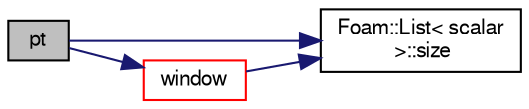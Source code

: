 digraph "pt"
{
  bgcolor="transparent";
  edge [fontname="FreeSans",fontsize="10",labelfontname="FreeSans",labelfontsize="10"];
  node [fontname="FreeSans",fontsize="10",shape=record];
  rankdir="LR";
  Node56 [label="pt",height=0.2,width=0.4,color="black", fillcolor="grey75", style="filled", fontcolor="black"];
  Node56 -> Node57 [color="midnightblue",fontsize="10",style="solid",fontname="FreeSans"];
  Node57 [label="Foam::List\< scalar\l \>::size",height=0.2,width=0.4,color="black",URL="$a25694.html#a47b3bf30da1eb3ab8076b5fbe00e0494",tooltip="Return the number of elements in the UList. "];
  Node56 -> Node58 [color="midnightblue",fontsize="10",style="solid",fontname="FreeSans"];
  Node58 [label="window",height=0.2,width=0.4,color="red",URL="$a28950.html#ad000944ca2be69bfeb3c1b8e7131a33a",tooltip="Return the nth window. "];
  Node58 -> Node57 [color="midnightblue",fontsize="10",style="solid",fontname="FreeSans"];
}
